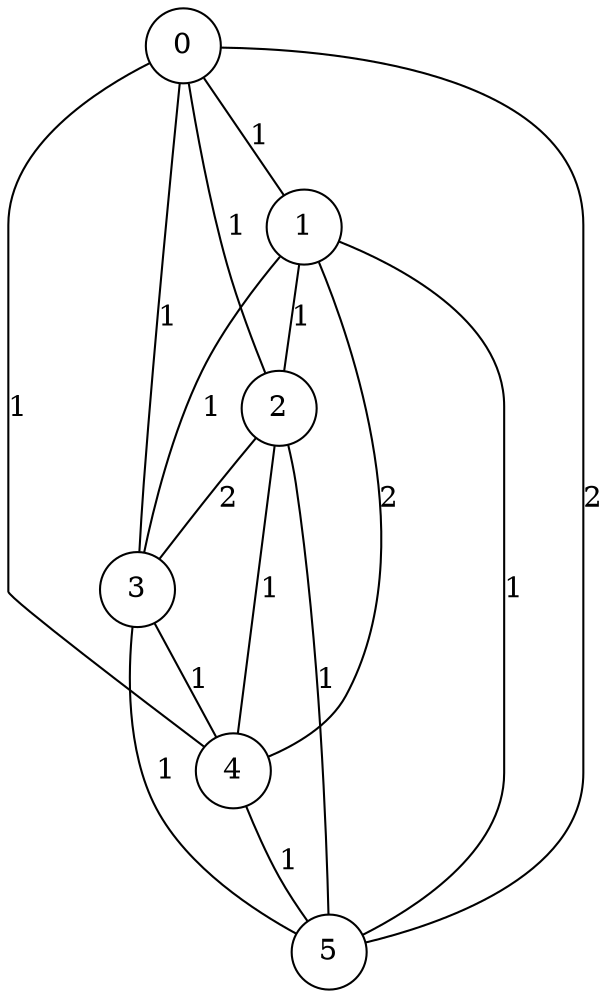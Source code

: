 graph qubit_interaction_graph {
    node [shape=circle];
    0 -- 1 [label=1];
    0 -- 2 [label=1];
    0 -- 3 [label=1];
    0 -- 4 [label=1];
    0 -- 5 [label=2];
    1 -- 2 [label=1];
    1 -- 3 [label=1];
    1 -- 4 [label=2];
    1 -- 5 [label=1];
    2 -- 3 [label=2];
    2 -- 4 [label=1];
    2 -- 5 [label=1];
    3 -- 4 [label=1];
    3 -- 5 [label=1];
    4 -- 5 [label=1];
}